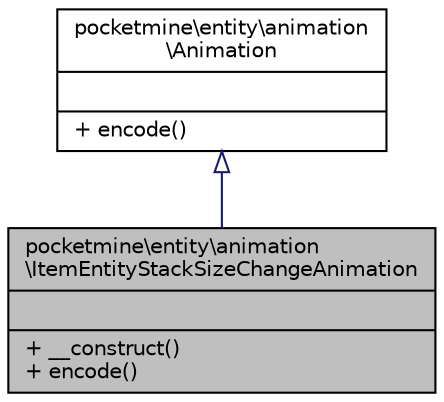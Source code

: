 digraph "pocketmine\entity\animation\ItemEntityStackSizeChangeAnimation"
{
 // INTERACTIVE_SVG=YES
 // LATEX_PDF_SIZE
  edge [fontname="Helvetica",fontsize="10",labelfontname="Helvetica",labelfontsize="10"];
  node [fontname="Helvetica",fontsize="10",shape=record];
  Node1 [label="{pocketmine\\entity\\animation\l\\ItemEntityStackSizeChangeAnimation\n||+ __construct()\l+ encode()\l}",height=0.2,width=0.4,color="black", fillcolor="grey75", style="filled", fontcolor="black",tooltip=" "];
  Node2 -> Node1 [dir="back",color="midnightblue",fontsize="10",style="solid",arrowtail="onormal",fontname="Helvetica"];
  Node2 [label="{pocketmine\\entity\\animation\l\\Animation\n||+ encode()\l}",height=0.2,width=0.4,color="black", fillcolor="white", style="filled",URL="$db/da9/interfacepocketmine_1_1entity_1_1animation_1_1_animation.html",tooltip=" "];
}
